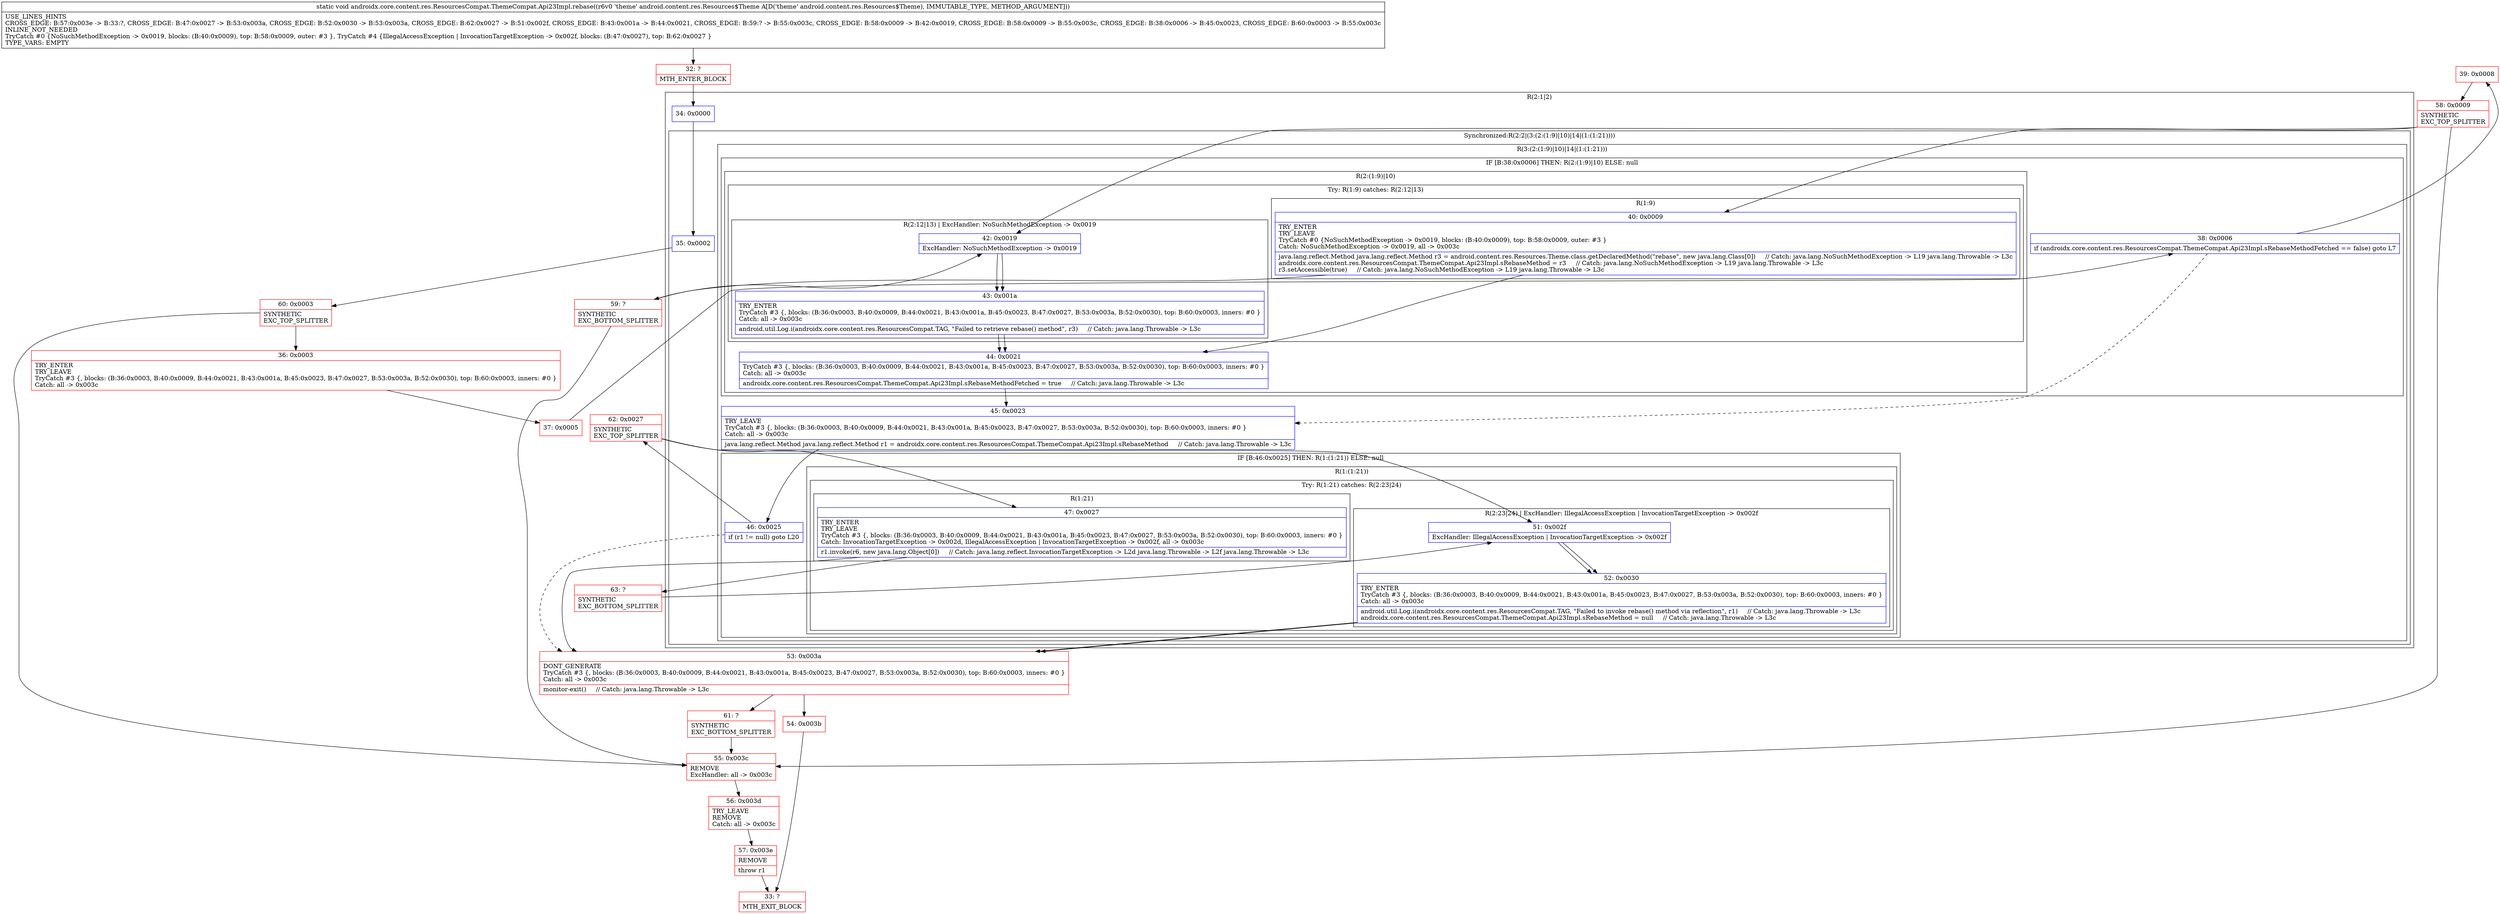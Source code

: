 digraph "CFG forandroidx.core.content.res.ResourcesCompat.ThemeCompat.Api23Impl.rebase(Landroid\/content\/res\/Resources$Theme;)V" {
subgraph cluster_Region_151793279 {
label = "R(2:1|2)";
node [shape=record,color=blue];
Node_34 [shape=record,label="{34\:\ 0x0000}"];
subgraph cluster_SynchronizedRegion_632927117 {
label = "Synchronized:R(2:2|(3:(2:(1:9)|10)|14|(1:(1:21))))";
node [shape=record,color=blue];
Node_35 [shape=record,label="{35\:\ 0x0002}"];
subgraph cluster_Region_25047325 {
label = "R(3:(2:(1:9)|10)|14|(1:(1:21)))";
node [shape=record,color=blue];
subgraph cluster_IfRegion_2021521111 {
label = "IF [B:38:0x0006] THEN: R(2:(1:9)|10) ELSE: null";
node [shape=record,color=blue];
Node_38 [shape=record,label="{38\:\ 0x0006|if (androidx.core.content.res.ResourcesCompat.ThemeCompat.Api23Impl.sRebaseMethodFetched == false) goto L7\l}"];
subgraph cluster_Region_1577918689 {
label = "R(2:(1:9)|10)";
node [shape=record,color=blue];
subgraph cluster_TryCatchRegion_916095625 {
label = "Try: R(1:9) catches: R(2:12|13)";
node [shape=record,color=blue];
subgraph cluster_Region_1272089113 {
label = "R(1:9)";
node [shape=record,color=blue];
Node_40 [shape=record,label="{40\:\ 0x0009|TRY_ENTER\lTRY_LEAVE\lTryCatch #0 \{NoSuchMethodException \-\> 0x0019, blocks: (B:40:0x0009), top: B:58:0x0009, outer: #3 \}\lCatch: NoSuchMethodException \-\> 0x0019, all \-\> 0x003c\l|java.lang.reflect.Method java.lang.reflect.Method r3 = android.content.res.Resources.Theme.class.getDeclaredMethod(\"rebase\", new java.lang.Class[0])     \/\/ Catch: java.lang.NoSuchMethodException \-\> L19 java.lang.Throwable \-\> L3c\landroidx.core.content.res.ResourcesCompat.ThemeCompat.Api23Impl.sRebaseMethod = r3     \/\/ Catch: java.lang.NoSuchMethodException \-\> L19 java.lang.Throwable \-\> L3c\lr3.setAccessible(true)     \/\/ Catch: java.lang.NoSuchMethodException \-\> L19 java.lang.Throwable \-\> L3c\l}"];
}
subgraph cluster_Region_1591175692 {
label = "R(2:12|13) | ExcHandler: NoSuchMethodException \-\> 0x0019\l";
node [shape=record,color=blue];
Node_42 [shape=record,label="{42\:\ 0x0019|ExcHandler: NoSuchMethodException \-\> 0x0019\l}"];
Node_43 [shape=record,label="{43\:\ 0x001a|TRY_ENTER\lTryCatch #3 \{, blocks: (B:36:0x0003, B:40:0x0009, B:44:0x0021, B:43:0x001a, B:45:0x0023, B:47:0x0027, B:53:0x003a, B:52:0x0030), top: B:60:0x0003, inners: #0 \}\lCatch: all \-\> 0x003c\l|android.util.Log.i(androidx.core.content.res.ResourcesCompat.TAG, \"Failed to retrieve rebase() method\", r3)     \/\/ Catch: java.lang.Throwable \-\> L3c\l}"];
}
}
Node_44 [shape=record,label="{44\:\ 0x0021|TryCatch #3 \{, blocks: (B:36:0x0003, B:40:0x0009, B:44:0x0021, B:43:0x001a, B:45:0x0023, B:47:0x0027, B:53:0x003a, B:52:0x0030), top: B:60:0x0003, inners: #0 \}\lCatch: all \-\> 0x003c\l|androidx.core.content.res.ResourcesCompat.ThemeCompat.Api23Impl.sRebaseMethodFetched = true     \/\/ Catch: java.lang.Throwable \-\> L3c\l}"];
}
}
Node_45 [shape=record,label="{45\:\ 0x0023|TRY_LEAVE\lTryCatch #3 \{, blocks: (B:36:0x0003, B:40:0x0009, B:44:0x0021, B:43:0x001a, B:45:0x0023, B:47:0x0027, B:53:0x003a, B:52:0x0030), top: B:60:0x0003, inners: #0 \}\lCatch: all \-\> 0x003c\l|java.lang.reflect.Method java.lang.reflect.Method r1 = androidx.core.content.res.ResourcesCompat.ThemeCompat.Api23Impl.sRebaseMethod     \/\/ Catch: java.lang.Throwable \-\> L3c\l}"];
subgraph cluster_IfRegion_1080562483 {
label = "IF [B:46:0x0025] THEN: R(1:(1:21)) ELSE: null";
node [shape=record,color=blue];
Node_46 [shape=record,label="{46\:\ 0x0025|if (r1 != null) goto L20\l}"];
subgraph cluster_Region_1233908815 {
label = "R(1:(1:21))";
node [shape=record,color=blue];
subgraph cluster_TryCatchRegion_2125914039 {
label = "Try: R(1:21) catches: R(2:23|24)";
node [shape=record,color=blue];
subgraph cluster_Region_1103555732 {
label = "R(1:21)";
node [shape=record,color=blue];
Node_47 [shape=record,label="{47\:\ 0x0027|TRY_ENTER\lTRY_LEAVE\lTryCatch #3 \{, blocks: (B:36:0x0003, B:40:0x0009, B:44:0x0021, B:43:0x001a, B:45:0x0023, B:47:0x0027, B:53:0x003a, B:52:0x0030), top: B:60:0x0003, inners: #0 \}\lCatch: InvocationTargetException \-\> 0x002d, IllegalAccessException \| InvocationTargetException \-\> 0x002f, all \-\> 0x003c\l|r1.invoke(r6, new java.lang.Object[0])     \/\/ Catch: java.lang.reflect.InvocationTargetException \-\> L2d java.lang.Throwable \-\> L2f java.lang.Throwable \-\> L3c\l}"];
}
subgraph cluster_Region_475698210 {
label = "R(2:23|24) | ExcHandler: IllegalAccessException \| InvocationTargetException \-\> 0x002f\l";
node [shape=record,color=blue];
Node_51 [shape=record,label="{51\:\ 0x002f|ExcHandler: IllegalAccessException \| InvocationTargetException \-\> 0x002f\l}"];
Node_52 [shape=record,label="{52\:\ 0x0030|TRY_ENTER\lTryCatch #3 \{, blocks: (B:36:0x0003, B:40:0x0009, B:44:0x0021, B:43:0x001a, B:45:0x0023, B:47:0x0027, B:53:0x003a, B:52:0x0030), top: B:60:0x0003, inners: #0 \}\lCatch: all \-\> 0x003c\l|android.util.Log.i(androidx.core.content.res.ResourcesCompat.TAG, \"Failed to invoke rebase() method via reflection\", r1)     \/\/ Catch: java.lang.Throwable \-\> L3c\landroidx.core.content.res.ResourcesCompat.ThemeCompat.Api23Impl.sRebaseMethod = null     \/\/ Catch: java.lang.Throwable \-\> L3c\l}"];
}
}
}
}
}
}
}
subgraph cluster_Region_1591175692 {
label = "R(2:12|13) | ExcHandler: NoSuchMethodException \-\> 0x0019\l";
node [shape=record,color=blue];
Node_42 [shape=record,label="{42\:\ 0x0019|ExcHandler: NoSuchMethodException \-\> 0x0019\l}"];
Node_43 [shape=record,label="{43\:\ 0x001a|TRY_ENTER\lTryCatch #3 \{, blocks: (B:36:0x0003, B:40:0x0009, B:44:0x0021, B:43:0x001a, B:45:0x0023, B:47:0x0027, B:53:0x003a, B:52:0x0030), top: B:60:0x0003, inners: #0 \}\lCatch: all \-\> 0x003c\l|android.util.Log.i(androidx.core.content.res.ResourcesCompat.TAG, \"Failed to retrieve rebase() method\", r3)     \/\/ Catch: java.lang.Throwable \-\> L3c\l}"];
}
subgraph cluster_Region_475698210 {
label = "R(2:23|24) | ExcHandler: IllegalAccessException \| InvocationTargetException \-\> 0x002f\l";
node [shape=record,color=blue];
Node_51 [shape=record,label="{51\:\ 0x002f|ExcHandler: IllegalAccessException \| InvocationTargetException \-\> 0x002f\l}"];
Node_52 [shape=record,label="{52\:\ 0x0030|TRY_ENTER\lTryCatch #3 \{, blocks: (B:36:0x0003, B:40:0x0009, B:44:0x0021, B:43:0x001a, B:45:0x0023, B:47:0x0027, B:53:0x003a, B:52:0x0030), top: B:60:0x0003, inners: #0 \}\lCatch: all \-\> 0x003c\l|android.util.Log.i(androidx.core.content.res.ResourcesCompat.TAG, \"Failed to invoke rebase() method via reflection\", r1)     \/\/ Catch: java.lang.Throwable \-\> L3c\landroidx.core.content.res.ResourcesCompat.ThemeCompat.Api23Impl.sRebaseMethod = null     \/\/ Catch: java.lang.Throwable \-\> L3c\l}"];
}
Node_32 [shape=record,color=red,label="{32\:\ ?|MTH_ENTER_BLOCK\l}"];
Node_60 [shape=record,color=red,label="{60\:\ 0x0003|SYNTHETIC\lEXC_TOP_SPLITTER\l}"];
Node_36 [shape=record,color=red,label="{36\:\ 0x0003|TRY_ENTER\lTRY_LEAVE\lTryCatch #3 \{, blocks: (B:36:0x0003, B:40:0x0009, B:44:0x0021, B:43:0x001a, B:45:0x0023, B:47:0x0027, B:53:0x003a, B:52:0x0030), top: B:60:0x0003, inners: #0 \}\lCatch: all \-\> 0x003c\l}"];
Node_37 [shape=record,color=red,label="{37\:\ 0x0005}"];
Node_39 [shape=record,color=red,label="{39\:\ 0x0008}"];
Node_58 [shape=record,color=red,label="{58\:\ 0x0009|SYNTHETIC\lEXC_TOP_SPLITTER\l}"];
Node_59 [shape=record,color=red,label="{59\:\ ?|SYNTHETIC\lEXC_BOTTOM_SPLITTER\l}"];
Node_53 [shape=record,color=red,label="{53\:\ 0x003a|DONT_GENERATE\lTryCatch #3 \{, blocks: (B:36:0x0003, B:40:0x0009, B:44:0x0021, B:43:0x001a, B:45:0x0023, B:47:0x0027, B:53:0x003a, B:52:0x0030), top: B:60:0x0003, inners: #0 \}\lCatch: all \-\> 0x003c\l|monitor\-exit()     \/\/ Catch: java.lang.Throwable \-\> L3c\l}"];
Node_54 [shape=record,color=red,label="{54\:\ 0x003b}"];
Node_33 [shape=record,color=red,label="{33\:\ ?|MTH_EXIT_BLOCK\l}"];
Node_61 [shape=record,color=red,label="{61\:\ ?|SYNTHETIC\lEXC_BOTTOM_SPLITTER\l}"];
Node_62 [shape=record,color=red,label="{62\:\ 0x0027|SYNTHETIC\lEXC_TOP_SPLITTER\l}"];
Node_63 [shape=record,color=red,label="{63\:\ ?|SYNTHETIC\lEXC_BOTTOM_SPLITTER\l}"];
Node_55 [shape=record,color=red,label="{55\:\ 0x003c|REMOVE\lExcHandler: all \-\> 0x003c\l}"];
Node_56 [shape=record,color=red,label="{56\:\ 0x003d|TRY_LEAVE\lREMOVE\lCatch: all \-\> 0x003c\l}"];
Node_57 [shape=record,color=red,label="{57\:\ 0x003e|REMOVE\l|throw r1\l}"];
MethodNode[shape=record,label="{static void androidx.core.content.res.ResourcesCompat.ThemeCompat.Api23Impl.rebase((r6v0 'theme' android.content.res.Resources$Theme A[D('theme' android.content.res.Resources$Theme), IMMUTABLE_TYPE, METHOD_ARGUMENT]))  | USE_LINES_HINTS\lCROSS_EDGE: B:57:0x003e \-\> B:33:?, CROSS_EDGE: B:47:0x0027 \-\> B:53:0x003a, CROSS_EDGE: B:52:0x0030 \-\> B:53:0x003a, CROSS_EDGE: B:62:0x0027 \-\> B:51:0x002f, CROSS_EDGE: B:43:0x001a \-\> B:44:0x0021, CROSS_EDGE: B:59:? \-\> B:55:0x003c, CROSS_EDGE: B:58:0x0009 \-\> B:42:0x0019, CROSS_EDGE: B:58:0x0009 \-\> B:55:0x003c, CROSS_EDGE: B:38:0x0006 \-\> B:45:0x0023, CROSS_EDGE: B:60:0x0003 \-\> B:55:0x003c\lINLINE_NOT_NEEDED\lTryCatch #0 \{NoSuchMethodException \-\> 0x0019, blocks: (B:40:0x0009), top: B:58:0x0009, outer: #3 \}, TryCatch #4 \{IllegalAccessException \| InvocationTargetException \-\> 0x002f, blocks: (B:47:0x0027), top: B:62:0x0027 \}\lTYPE_VARS: EMPTY\l}"];
MethodNode -> Node_32;Node_34 -> Node_35;
Node_35 -> Node_60;
Node_38 -> Node_39;
Node_38 -> Node_45[style=dashed];
Node_40 -> Node_44;
Node_40 -> Node_59;
Node_42 -> Node_43;
Node_43 -> Node_44;
Node_44 -> Node_45;
Node_45 -> Node_46;
Node_46 -> Node_53[style=dashed];
Node_46 -> Node_62;
Node_47 -> Node_53;
Node_47 -> Node_63;
Node_51 -> Node_52;
Node_52 -> Node_53;
Node_42 -> Node_43;
Node_43 -> Node_44;
Node_51 -> Node_52;
Node_52 -> Node_53;
Node_32 -> Node_34;
Node_60 -> Node_36;
Node_60 -> Node_55;
Node_36 -> Node_37;
Node_37 -> Node_38;
Node_39 -> Node_58;
Node_58 -> Node_40;
Node_58 -> Node_42;
Node_58 -> Node_55;
Node_59 -> Node_42;
Node_59 -> Node_55;
Node_53 -> Node_54;
Node_53 -> Node_61;
Node_54 -> Node_33;
Node_61 -> Node_55;
Node_62 -> Node_47;
Node_62 -> Node_51;
Node_63 -> Node_51;
Node_55 -> Node_56;
Node_56 -> Node_57;
Node_57 -> Node_33;
}

